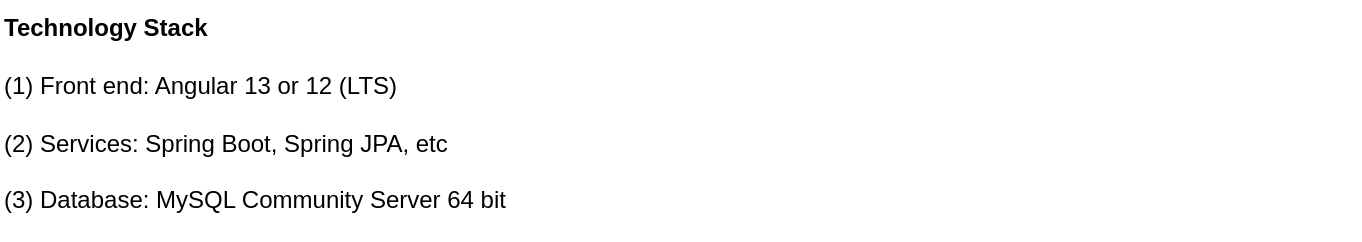 <mxfile version="19.0.3" type="device" pages="3"><diagram id="X2KAw7WczAuowRwWkpyS" name="techstack"><mxGraphModel dx="868" dy="553" grid="1" gridSize="10" guides="1" tooltips="1" connect="1" arrows="1" fold="1" page="1" pageScale="1" pageWidth="850" pageHeight="1100" math="0" shadow="0"><root><mxCell id="SvkpvF72k2gNn6OnYcbZ-0"/><mxCell id="SvkpvF72k2gNn6OnYcbZ-1" parent="SvkpvF72k2gNn6OnYcbZ-0"/><mxCell id="SvkpvF72k2gNn6OnYcbZ-2" value="&lt;b&gt;Technology Stack&lt;br&gt;&lt;/b&gt;&lt;br&gt;(1) Front end: Angular 13 or 12 (LTS)&lt;br&gt;&lt;br&gt;(2) Services: Spring Boot, Spring JPA, etc&lt;br&gt;&lt;br&gt;(3) Database: MySQL Community Server 64 bit" style="text;html=1;strokeColor=none;fillColor=none;align=left;verticalAlign=top;whiteSpace=wrap;rounded=0;" parent="SvkpvF72k2gNn6OnYcbZ-1" vertex="1"><mxGeometry x="80" y="80" width="680" height="120" as="geometry"/></mxCell></root></mxGraphModel></diagram><diagram id="OTBO64LGJD4Ty47heEUz" name="sitemap"><mxGraphModel dx="868" dy="553" grid="1" gridSize="10" guides="1" tooltips="1" connect="1" arrows="1" fold="1" page="1" pageScale="1" pageWidth="850" pageHeight="1100" math="0" shadow="0"><root><mxCell id="0"/><mxCell id="1" parent="0"/><mxCell id="w8A0v9dok_xMxmygj8H0-9" value="" style="edgeStyle=orthogonalEdgeStyle;rounded=0;orthogonalLoop=1;jettySize=auto;html=1;fontSize=10;entryX=0.5;entryY=0;entryDx=0;entryDy=0;" parent="1" source="w8A0v9dok_xMxmygj8H0-1" target="w8A0v9dok_xMxmygj8H0-5" edge="1"><mxGeometry relative="1" as="geometry"><mxPoint x="140" y="200" as="targetPoint"/></mxGeometry></mxCell><mxCell id="w8A0v9dok_xMxmygj8H0-1" value="Login &lt;br&gt;(User ID/Mobile #)" style="rounded=0;whiteSpace=wrap;html=1;" parent="1" vertex="1"><mxGeometry x="80" y="120" width="120" height="40" as="geometry"/></mxCell><mxCell id="w8A0v9dok_xMxmygj8H0-2" value="User ID/Email ID&lt;br style=&quot;font-size: 10px&quot;&gt;Password&lt;br&gt;Register (Link)&lt;br&gt;Legal Information (Link)" style="text;html=1;strokeColor=none;fillColor=none;align=left;verticalAlign=top;whiteSpace=wrap;rounded=0;fontSize=10;" parent="1" vertex="1"><mxGeometry x="200" y="120" width="160" height="50" as="geometry"/></mxCell><mxCell id="w8A0v9dok_xMxmygj8H0-11" value="" style="edgeStyle=orthogonalEdgeStyle;rounded=0;orthogonalLoop=1;jettySize=auto;html=1;fontSize=10;" parent="1" source="w8A0v9dok_xMxmygj8H0-5" target="w8A0v9dok_xMxmygj8H0-6" edge="1"><mxGeometry relative="1" as="geometry"/></mxCell><mxCell id="w8A0v9dok_xMxmygj8H0-5" value="Document Library" style="rounded=0;whiteSpace=wrap;html=1;" parent="1" vertex="1"><mxGeometry x="80" y="200" width="120" height="40" as="geometry"/></mxCell><mxCell id="w8A0v9dok_xMxmygj8H0-6" value="Edit Document" style="rounded=0;whiteSpace=wrap;html=1;" parent="1" vertex="1"><mxGeometry x="80" y="426" width="120" height="40" as="geometry"/></mxCell><mxCell id="w8A0v9dok_xMxmygj8H0-7" value="&lt;div&gt;Country&amp;nbsp;&lt;/div&gt;&lt;div&gt;Year&lt;/div&gt;&lt;div&gt;Program Code&lt;/div&gt;&lt;div&gt;Resource Type&lt;/div&gt;&lt;div&gt;Document Title&lt;/div&gt;&lt;div&gt;Category&lt;/div&gt;&lt;div&gt;Document&amp;nbsp;&lt;/div&gt;&lt;div&gt;Revision Date&lt;/div&gt;&lt;div&gt;Revision Status&lt;/div&gt;&lt;div&gt;Document Status&lt;/div&gt;&lt;div&gt;Task&lt;/div&gt;&lt;div&gt;Number of Rows&lt;/div&gt;&lt;div&gt;&lt;div&gt;&lt;br&gt;&lt;/div&gt;&lt;div&gt;&lt;div&gt;Sort next to header labels (link)&lt;/div&gt;&lt;div&gt;Edit Selected (link)&lt;/div&gt;&lt;div&gt;Add New (link)&lt;/div&gt;&lt;div&gt;Export (link)&lt;/div&gt;&lt;div&gt;Delete (link)&lt;/div&gt;&lt;/div&gt;&lt;/div&gt;" style="text;html=1;strokeColor=none;fillColor=none;align=left;verticalAlign=top;whiteSpace=wrap;rounded=0;fontSize=10;" parent="1" vertex="1"><mxGeometry x="200" y="200" width="160" height="220" as="geometry"/></mxCell><mxCell id="w8A0v9dok_xMxmygj8H0-8" value="&lt;div&gt;Country&amp;nbsp;&lt;/div&gt;&lt;div&gt;Section&lt;/div&gt;&lt;div&gt;Resource Type&lt;/div&gt;&lt;div&gt;Program Code&lt;/div&gt;&lt;div&gt;Category&lt;/div&gt;&lt;div&gt;Document Title&lt;/div&gt;&lt;div&gt;Attachment&amp;nbsp;&lt;/div&gt;&lt;div&gt;Brief Description&lt;/div&gt;&lt;div&gt;Year&lt;/div&gt;&lt;div&gt;Revision Date&lt;/div&gt;&lt;div&gt;Document Status&lt;/div&gt;&lt;div&gt;Review Status&lt;/div&gt;&lt;div&gt;&lt;br&gt;&lt;/div&gt;&lt;div&gt;&lt;div&gt;Save (link)&lt;/div&gt;&lt;div&gt;Cancel (link)&lt;/div&gt;&lt;div&gt;Select File (link)&lt;/div&gt;&lt;div&gt;Clear (link)&lt;/div&gt;&lt;/div&gt;" style="text;html=1;strokeColor=none;fillColor=none;align=left;verticalAlign=top;whiteSpace=wrap;rounded=0;fontSize=10;" parent="1" vertex="1"><mxGeometry x="200" y="426" width="160" height="210" as="geometry"/></mxCell><mxCell id="w8A0v9dok_xMxmygj8H0-14" value="New Document" style="rounded=0;whiteSpace=wrap;html=1;" parent="1" vertex="1"><mxGeometry x="360" y="200" width="120" height="40" as="geometry"/></mxCell><mxCell id="w8A0v9dok_xMxmygj8H0-19" value="&lt;div&gt;Country&amp;nbsp;&lt;/div&gt;&lt;div&gt;Section&lt;/div&gt;&lt;div&gt;Resource Type&lt;/div&gt;&lt;div&gt;Program Code&lt;/div&gt;&lt;div&gt;Category&lt;/div&gt;&lt;div&gt;Document Title&lt;/div&gt;&lt;div&gt;Attachment&amp;nbsp;&lt;/div&gt;&lt;div&gt;Brief Description&lt;/div&gt;&lt;div&gt;Year&lt;/div&gt;&lt;div&gt;Revision Date&lt;/div&gt;&lt;div&gt;Document Status&lt;/div&gt;&lt;div&gt;Review Status&lt;/div&gt;&lt;div&gt;&lt;br&gt;&lt;/div&gt;&lt;div&gt;&lt;div&gt;Save (link)&lt;/div&gt;&lt;div&gt;Cancel (link)&lt;/div&gt;&lt;div&gt;Select File (link)&lt;/div&gt;&lt;div&gt;Clear (link)&lt;/div&gt;&lt;/div&gt;" style="text;html=1;strokeColor=none;fillColor=none;align=left;verticalAlign=top;whiteSpace=wrap;rounded=0;fontSize=10;" parent="1" vertex="1"><mxGeometry x="480" y="200" width="160" height="210" as="geometry"/></mxCell><mxCell id="mT0kyvxQZw_SOe-GI3-_-1" value="" style="edgeStyle=segmentEdgeStyle;endArrow=classic;html=1;exitX=0.75;exitY=0;exitDx=0;exitDy=0;entryX=0.5;entryY=0;entryDx=0;entryDy=0;" parent="1" source="w8A0v9dok_xMxmygj8H0-5" target="w8A0v9dok_xMxmygj8H0-14" edge="1"><mxGeometry width="50" height="50" relative="1" as="geometry"><mxPoint x="170" y="200" as="sourcePoint"/><mxPoint x="700" y="250" as="targetPoint"/><Array as="points"><mxPoint x="170" y="180"/><mxPoint x="420" y="180"/></Array></mxGeometry></mxCell><mxCell id="wi5lFe9yB5moyrvlbSeQ-1" value="Sitemap (with field/links)" style="text;html=1;strokeColor=none;fillColor=none;align=center;verticalAlign=middle;whiteSpace=wrap;rounded=0;fontStyle=1" parent="1" vertex="1"><mxGeometry x="80" y="70" width="710" height="20" as="geometry"/></mxCell><mxCell id="Vn3A9CBLrmsN27zv5fcK-1" value="Delete Document" style="rounded=0;whiteSpace=wrap;html=1;" parent="1" vertex="1"><mxGeometry x="600" y="200" width="120" height="40" as="geometry"/></mxCell><mxCell id="Vn3A9CBLrmsN27zv5fcK-2" value="" style="edgeStyle=elbowEdgeStyle;elbow=horizontal;endArrow=classic;html=1;rounded=0;exitX=0.75;exitY=0;exitDx=0;exitDy=0;entryX=0.5;entryY=0;entryDx=0;entryDy=0;" parent="1" source="w8A0v9dok_xMxmygj8H0-5" target="Vn3A9CBLrmsN27zv5fcK-1" edge="1"><mxGeometry width="50" height="50" relative="1" as="geometry"><mxPoint x="690" y="430" as="sourcePoint"/><mxPoint x="740" y="380" as="targetPoint"/><Array as="points"><mxPoint x="480" y="180"/></Array></mxGeometry></mxCell><mxCell id="Vn3A9CBLrmsN27zv5fcK-4" value="Edit Multiple Document" style="rounded=0;whiteSpace=wrap;html=1;" parent="1" vertex="1"><mxGeometry x="360" y="441" width="120" height="40" as="geometry"/></mxCell><mxCell id="Vn3A9CBLrmsN27zv5fcK-6" value="" style="edgeStyle=segmentEdgeStyle;endArrow=classic;html=1;exitX=0.75;exitY=1;exitDx=0;exitDy=0;entryX=0.5;entryY=0;entryDx=0;entryDy=0;" parent="1" source="w8A0v9dok_xMxmygj8H0-5" target="Vn3A9CBLrmsN27zv5fcK-4" edge="1"><mxGeometry width="50" height="50" relative="1" as="geometry"><mxPoint x="180" y="210" as="sourcePoint"/><mxPoint x="450" y="400" as="targetPoint"/><Array as="points"><mxPoint x="170" y="340"/><mxPoint x="420" y="340"/></Array></mxGeometry></mxCell><mxCell id="Vn3A9CBLrmsN27zv5fcK-7" value="&lt;div&gt;Country&amp;nbsp;&lt;/div&gt;&lt;div&gt;Section&lt;/div&gt;&lt;div&gt;Resource Type&lt;/div&gt;&lt;div&gt;Year&lt;/div&gt;&lt;div&gt;Category&lt;/div&gt;&lt;div&gt;Review Status&lt;/div&gt;&lt;div&gt;&lt;br&gt;&lt;/div&gt;&lt;div&gt;Save (link)&lt;/div&gt;&lt;div&gt;Cancel (link)&lt;/div&gt;&lt;div&gt;Select File (link)&lt;/div&gt;&lt;div&gt;Clear (link)&lt;/div&gt;&lt;div&gt;&lt;br&gt;&lt;/div&gt;" style="text;html=1;strokeColor=none;fillColor=none;align=left;verticalAlign=top;whiteSpace=wrap;rounded=0;fontSize=10;" parent="1" vertex="1"><mxGeometry x="480" y="441" width="160" height="139" as="geometry"/></mxCell><mxCell id="Vn3A9CBLrmsN27zv5fcK-8" value="Confirmation (link)" style="text;html=1;strokeColor=none;fillColor=none;align=left;verticalAlign=top;whiteSpace=wrap;rounded=0;fontSize=10;" parent="1" vertex="1"><mxGeometry x="720" y="200" width="80" height="20" as="geometry"/></mxCell></root></mxGraphModel></diagram><diagram id="H7DD9Ly5qRQUKgm4bMmu" name="datamodel"><mxGraphModel dx="868" dy="553" grid="1" gridSize="10" guides="1" tooltips="1" connect="1" arrows="1" fold="1" page="1" pageScale="1" pageWidth="850" pageHeight="1100" math="0" shadow="0"><root><mxCell id="bjEqa2_CQFjDmkO-_ui0-0"/><mxCell id="bjEqa2_CQFjDmkO-_ui0-1" parent="bjEqa2_CQFjDmkO-_ui0-0"/><mxCell id="Ctx_lu-AOmyhwTDiLEmL-22" value="&lt;div style=&quot;box-sizing: border-box ; width: 100% ; background: #e4e4e4 ; padding: 2px&quot;&gt;document&lt;/div&gt;&lt;table style=&quot;width: 100% ; font-size: 1em&quot; cellpadding=&quot;2&quot; cellspacing=&quot;0&quot;&gt;&lt;tbody&gt;&lt;tr&gt;&lt;td&gt;PK&lt;/td&gt;&lt;td&gt;id&lt;/td&gt;&lt;td&gt;Unique&lt;/td&gt;&lt;td&gt;int&lt;/td&gt;&lt;/tr&gt;&lt;tr&gt;&lt;td&gt;FK&lt;/td&gt;&lt;td&gt;userId&lt;/td&gt;&lt;td&gt;Unique&lt;/td&gt;&lt;td&gt;int&lt;/td&gt;&lt;/tr&gt;&lt;tr&gt;&lt;td&gt;&lt;br&gt;&lt;/td&gt;&lt;td&gt;country&amp;nbsp;&lt;br&gt;&lt;/td&gt;&lt;td&gt;Not Null&lt;br&gt;&lt;/td&gt;&lt;td&gt;&lt;/td&gt;&lt;/tr&gt;&lt;tr&gt;&lt;td&gt;&lt;/td&gt;&lt;td&gt;year&lt;/td&gt;&lt;td&gt;Not Null&lt;br&gt;&lt;/td&gt;&lt;td&gt;&lt;br&gt;&lt;/td&gt;&lt;/tr&gt;&lt;tr&gt;&lt;td&gt;&lt;br&gt;&lt;/td&gt;&lt;td&gt;programCode&lt;br&gt;&lt;/td&gt;&lt;td&gt;Not Null&lt;br&gt;&lt;/td&gt;&lt;td&gt;&lt;br&gt;&lt;/td&gt;&lt;/tr&gt;&lt;tr&gt;&lt;td&gt;&lt;br&gt;&lt;/td&gt;&lt;td&gt;resourceType&lt;br&gt;&lt;/td&gt;&lt;td&gt;Not Null&lt;br&gt;&lt;/td&gt;&lt;td&gt;&lt;br&gt;&lt;/td&gt;&lt;/tr&gt;&lt;tr&gt;&lt;td&gt;&lt;br&gt;&lt;/td&gt;&lt;td&gt;documentTitle&lt;/td&gt;&lt;td&gt;Not Null&lt;/td&gt;&lt;td&gt;&lt;/td&gt;&lt;/tr&gt;&lt;tr&gt;&lt;td&gt;&lt;br&gt;&lt;/td&gt;&lt;td&gt;category&lt;br&gt;&lt;/td&gt;&lt;td&gt;Not Null&lt;br&gt;&lt;/td&gt;&lt;td&gt;&lt;br&gt;&lt;/td&gt;&lt;/tr&gt;&lt;tr&gt;&lt;td&gt;&lt;br&gt;&lt;/td&gt;&lt;td&gt;cocument&amp;nbsp;&lt;br&gt;&lt;/td&gt;&lt;td&gt;Not Null&lt;br&gt;&lt;/td&gt;&lt;td&gt;&lt;br&gt;&lt;/td&gt;&lt;/tr&gt;&lt;tr&gt;&lt;td&gt;&lt;br&gt;&lt;/td&gt;&lt;td&gt;revisionDate&lt;br&gt;&lt;/td&gt;&lt;td&gt;Not Null&lt;br&gt;&lt;/td&gt;&lt;td&gt;&lt;br&gt;&lt;/td&gt;&lt;/tr&gt;&lt;tr&gt;&lt;td&gt;&lt;br&gt;&lt;/td&gt;&lt;td&gt;revisionStatus&lt;br&gt;&lt;/td&gt;&lt;td&gt;Not Null&lt;br&gt;&lt;/td&gt;&lt;td&gt;&lt;br&gt;&lt;/td&gt;&lt;/tr&gt;&lt;tr&gt;&lt;td&gt;&lt;br&gt;&lt;/td&gt;&lt;td&gt;documentStatus&lt;br&gt;&lt;/td&gt;&lt;td&gt;&lt;br&gt;&lt;/td&gt;&lt;td&gt;&lt;br&gt;&lt;/td&gt;&lt;/tr&gt;&lt;tr&gt;&lt;td&gt;&lt;br&gt;&lt;/td&gt;&lt;td&gt;task&lt;br&gt;&lt;/td&gt;&lt;td&gt;&lt;br&gt;&lt;/td&gt;&lt;td&gt;&lt;br&gt;&lt;/td&gt;&lt;/tr&gt;&lt;tr&gt;&lt;td&gt;&lt;br&gt;&lt;/td&gt;&lt;td&gt;numberOfRows&lt;br&gt;&lt;/td&gt;&lt;td&gt;&lt;br&gt;&lt;/td&gt;&lt;td&gt;&lt;br&gt;&lt;/td&gt;&lt;/tr&gt;&lt;tr&gt;&lt;td&gt;&lt;br&gt;&lt;/td&gt;&lt;td&gt;reviewStatus&lt;br&gt;&lt;/td&gt;&lt;td&gt;&lt;br&gt;&lt;/td&gt;&lt;td&gt;&lt;br&gt;&lt;/td&gt;&lt;/tr&gt;&lt;tr&gt;&lt;td&gt;&lt;br&gt;&lt;/td&gt;&lt;td&gt;section&lt;br&gt;&lt;/td&gt;&lt;td&gt;&lt;br&gt;&lt;/td&gt;&lt;td&gt;&lt;br&gt;&lt;/td&gt;&lt;/tr&gt;&lt;tr&gt;&lt;td&gt;&lt;br&gt;&lt;/td&gt;&lt;td&gt;description&lt;br&gt;&lt;/td&gt;&lt;td&gt;&lt;br&gt;&lt;/td&gt;&lt;td&gt;&lt;br&gt;&lt;/td&gt;&lt;/tr&gt;&lt;/tbody&gt;&lt;/table&gt;" style="verticalAlign=top;align=left;overflow=fill;html=1;" parent="bjEqa2_CQFjDmkO-_ui0-1" vertex="1"><mxGeometry x="81" y="118" width="240" height="322" as="geometry"/></mxCell><mxCell id="A2ue6KdiBXd4TyCHnwiS-0" value="&lt;div style=&quot;box-sizing: border-box ; width: 100% ; background: #e4e4e4 ; padding: 2px&quot;&gt;user&lt;/div&gt;&lt;table style=&quot;width: 100% ; font-size: 1em&quot; cellpadding=&quot;2&quot; cellspacing=&quot;0&quot;&gt;&lt;tbody&gt;&lt;tr&gt;&lt;td&gt;PK&lt;/td&gt;&lt;td&gt;id&lt;/td&gt;&lt;td&gt;Unique&lt;/td&gt;&lt;td&gt;int&lt;/td&gt;&lt;/tr&gt;&lt;tr&gt;&lt;td&gt;FK&lt;/td&gt;&lt;td&gt;roleID&lt;/td&gt;&lt;td&gt;Not Null&lt;/td&gt;&lt;td&gt;int&lt;/td&gt;&lt;/tr&gt;&lt;tr&gt;&lt;td&gt;&lt;/td&gt;&lt;td&gt;mailId&lt;/td&gt;&lt;td&gt;Not Null&lt;/td&gt;&lt;td&gt;varchar(16)&lt;/td&gt;&lt;/tr&gt;&lt;tr&gt;&lt;td&gt;&lt;br&gt;&lt;/td&gt;&lt;td&gt;firstName&lt;/td&gt;&lt;td&gt;Unique&lt;/td&gt;&lt;td&gt;int&lt;/td&gt;&lt;/tr&gt;&lt;tr&gt;&lt;td&gt;&lt;br&gt;&lt;/td&gt;&lt;td&gt;lastName&lt;/td&gt;&lt;td&gt;Not Null&lt;/td&gt;&lt;td&gt;int&lt;/td&gt;&lt;/tr&gt;&lt;tr&gt;&lt;td&gt;&lt;br&gt;&lt;/td&gt;&lt;td&gt;middleInitial&lt;/td&gt;&lt;td&gt;Not Null&lt;/td&gt;&lt;td&gt;float&lt;/td&gt;&lt;/tr&gt;&lt;tr&gt;&lt;td&gt;&lt;br&gt;&lt;/td&gt;&lt;td&gt;createdAt&lt;/td&gt;&lt;td&gt;&lt;br&gt;&lt;/td&gt;&lt;td&gt;&lt;br&gt;&lt;/td&gt;&lt;/tr&gt;&lt;tr&gt;&lt;td&gt;&lt;br&gt;&lt;/td&gt;&lt;td&gt;updatedAt&lt;/td&gt;&lt;td&gt;&lt;br&gt;&lt;/td&gt;&lt;td&gt;&lt;br&gt;&lt;/td&gt;&lt;/tr&gt;&lt;tr&gt;&lt;td&gt;&lt;br&gt;&lt;/td&gt;&lt;td&gt;createdBy&lt;/td&gt;&lt;td&gt;&lt;br&gt;&lt;/td&gt;&lt;td&gt;&lt;br&gt;&lt;/td&gt;&lt;/tr&gt;&lt;tr&gt;&lt;td&gt;&lt;br&gt;&lt;/td&gt;&lt;td&gt;updatedBy&lt;/td&gt;&lt;td&gt;&lt;br&gt;&lt;/td&gt;&lt;td&gt;&lt;br&gt;&lt;/td&gt;&lt;/tr&gt;&lt;/tbody&gt;&lt;/table&gt;" style="verticalAlign=top;align=left;overflow=fill;html=1;" parent="bjEqa2_CQFjDmkO-_ui0-1" vertex="1"><mxGeometry x="400" y="118" width="240" height="202" as="geometry"/></mxCell><mxCell id="A2ue6KdiBXd4TyCHnwiS-1" value="&lt;div style=&quot;box-sizing: border-box ; width: 100% ; background: #e4e4e4 ; padding: 2px&quot;&gt;role&lt;/div&gt;&lt;table style=&quot;width: 100% ; font-size: 1em&quot; cellpadding=&quot;2&quot; cellspacing=&quot;0&quot;&gt;&lt;tbody&gt;&lt;tr&gt;&lt;td&gt;PK&lt;/td&gt;&lt;td&gt;id&lt;/td&gt;&lt;td&gt;Unique&lt;/td&gt;&lt;td&gt;int&lt;/td&gt;&lt;/tr&gt;&lt;tr&gt;&lt;td&gt;&lt;/td&gt;&lt;td&gt;title&lt;/td&gt;&lt;td&gt;Not Null&lt;/td&gt;&lt;td&gt;varchar(256)&lt;/td&gt;&lt;/tr&gt;&lt;tr&gt;&lt;td&gt;&lt;br&gt;&lt;/td&gt;&lt;td&gt;description&lt;/td&gt;&lt;td&gt;Unique&lt;/td&gt;&lt;td&gt;varchar(256)&lt;/td&gt;&lt;/tr&gt;&lt;tr&gt;&lt;td&gt;&lt;br&gt;&lt;/td&gt;&lt;td&gt;active&lt;/td&gt;&lt;td&gt;Not Null&lt;/td&gt;&lt;td&gt;varchar(256)&lt;/td&gt;&lt;/tr&gt;&lt;tr&gt;&lt;td&gt;&lt;br&gt;&lt;/td&gt;&lt;td&gt;createdAt&lt;/td&gt;&lt;td&gt;Not Null&lt;/td&gt;&lt;td&gt;varchar(256)&lt;/td&gt;&lt;/tr&gt;&lt;tr&gt;&lt;td&gt;&lt;br&gt;&lt;/td&gt;&lt;td&gt;updatedAt&lt;/td&gt;&lt;td&gt;Not Null&lt;/td&gt;&lt;td&gt;int&lt;/td&gt;&lt;/tr&gt;&lt;tr&gt;&lt;td&gt;&lt;br&gt;&lt;/td&gt;&lt;td&gt;createdBy&lt;/td&gt;&lt;td&gt;&lt;br&gt;&lt;/td&gt;&lt;td&gt;&lt;br&gt;&lt;/td&gt;&lt;/tr&gt;&lt;tr&gt;&lt;td&gt;&lt;br&gt;&lt;/td&gt;&lt;td&gt;updatedBy&lt;/td&gt;&lt;td&gt;&lt;br&gt;&lt;/td&gt;&lt;td&gt;&lt;br&gt;&lt;/td&gt;&lt;/tr&gt;&lt;/tbody&gt;&lt;/table&gt;" style="verticalAlign=top;align=left;overflow=fill;html=1;" parent="bjEqa2_CQFjDmkO-_ui0-1" vertex="1"><mxGeometry x="81" y="480" width="240" height="160" as="geometry"/></mxCell><mxCell id="A2ue6KdiBXd4TyCHnwiS-10" value="Data Model" style="text;html=1;strokeColor=none;fillColor=none;align=center;verticalAlign=middle;whiteSpace=wrap;rounded=0;fontStyle=1" parent="bjEqa2_CQFjDmkO-_ui0-1" vertex="1"><mxGeometry x="80" y="40" width="560" height="20" as="geometry"/></mxCell><mxCell id="dXo5-GRtrI7tTCLasD6c-0" value="" style="edgeStyle=entityRelationEdgeStyle;fontSize=12;html=1;endArrow=ERoneToMany;rounded=0;exitX=0.004;exitY=0.124;exitDx=0;exitDy=0;exitPerimeter=0;entryX=0.996;entryY=0.125;entryDx=0;entryDy=0;entryPerimeter=0;" parent="bjEqa2_CQFjDmkO-_ui0-1" source="A2ue6KdiBXd4TyCHnwiS-0" target="Ctx_lu-AOmyhwTDiLEmL-22" edge="1"><mxGeometry width="100" height="100" relative="1" as="geometry"><mxPoint x="409.04" y="414.03" as="sourcePoint"/><mxPoint x="331" y="522.5" as="targetPoint"/></mxGeometry></mxCell><mxCell id="dXo5-GRtrI7tTCLasD6c-1" value="" style="edgeStyle=entityRelationEdgeStyle;fontSize=12;html=1;endArrow=ERzeroToMany;startArrow=ERmandOne;rounded=0;entryX=-0.012;entryY=0.338;entryDx=0;entryDy=0;entryPerimeter=0;exitX=1.004;exitY=0.15;exitDx=0;exitDy=0;exitPerimeter=0;" parent="bjEqa2_CQFjDmkO-_ui0-1" source="A2ue6KdiBXd4TyCHnwiS-1" target="A2ue6KdiBXd4TyCHnwiS-0" edge="1"><mxGeometry width="100" height="100" relative="1" as="geometry"><mxPoint x="170" y="670" as="sourcePoint"/><mxPoint x="270" y="570" as="targetPoint"/></mxGeometry></mxCell><mxCell id="dXo5-GRtrI7tTCLasD6c-3" value="&lt;div style=&quot;box-sizing: border-box ; width: 100% ; background: #e4e4e4 ; padding: 2px&quot;&gt;permission&lt;/div&gt;&lt;table style=&quot;width: 100% ; font-size: 1em&quot; cellpadding=&quot;2&quot; cellspacing=&quot;0&quot;&gt;&lt;tbody&gt;&lt;tr&gt;&lt;td&gt;PK&lt;/td&gt;&lt;td&gt;id&lt;/td&gt;&lt;td&gt;Unique&lt;/td&gt;&lt;td&gt;int&lt;/td&gt;&lt;/tr&gt;&lt;tr&gt;&lt;td&gt;&lt;/td&gt;&lt;td&gt;title&lt;/td&gt;&lt;td&gt;Not Null&lt;/td&gt;&lt;td&gt;varchar(256)&lt;/td&gt;&lt;/tr&gt;&lt;tr&gt;&lt;td&gt;&lt;br&gt;&lt;/td&gt;&lt;td&gt;description&lt;/td&gt;&lt;td&gt;Unique&lt;/td&gt;&lt;td&gt;varchar(256)&lt;/td&gt;&lt;/tr&gt;&lt;tr&gt;&lt;td&gt;&lt;br&gt;&lt;/td&gt;&lt;td&gt;active&lt;/td&gt;&lt;td&gt;Not Null&lt;/td&gt;&lt;td&gt;varchar(256)&lt;/td&gt;&lt;/tr&gt;&lt;tr&gt;&lt;td&gt;&lt;br&gt;&lt;/td&gt;&lt;td&gt;createdAt&lt;/td&gt;&lt;td&gt;Not Null&lt;/td&gt;&lt;td&gt;varchar(256)&lt;/td&gt;&lt;/tr&gt;&lt;tr&gt;&lt;td&gt;&lt;br&gt;&lt;/td&gt;&lt;td&gt;updatedAt&lt;/td&gt;&lt;td&gt;Not Null&lt;/td&gt;&lt;td&gt;int&lt;/td&gt;&lt;/tr&gt;&lt;tr&gt;&lt;td&gt;&lt;br&gt;&lt;/td&gt;&lt;td&gt;createdBy&lt;/td&gt;&lt;td&gt;&lt;br&gt;&lt;/td&gt;&lt;td&gt;&lt;br&gt;&lt;/td&gt;&lt;/tr&gt;&lt;tr&gt;&lt;td&gt;&lt;br&gt;&lt;/td&gt;&lt;td&gt;updatedBy&lt;/td&gt;&lt;td&gt;&lt;br&gt;&lt;/td&gt;&lt;td&gt;&lt;br&gt;&lt;/td&gt;&lt;/tr&gt;&lt;/tbody&gt;&lt;/table&gt;" style="verticalAlign=top;align=left;overflow=fill;html=1;" parent="bjEqa2_CQFjDmkO-_ui0-1" vertex="1"><mxGeometry x="81" y="680" width="240" height="160" as="geometry"/></mxCell><mxCell id="dXo5-GRtrI7tTCLasD6c-4" value="&lt;div style=&quot;box-sizing: border-box ; width: 100% ; background: #e4e4e4 ; padding: 2px&quot;&gt;role_permission&lt;/div&gt;&lt;table style=&quot;width: 100% ; font-size: 1em&quot; cellpadding=&quot;2&quot; cellspacing=&quot;0&quot;&gt;&lt;tbody&gt;&lt;tr&gt;&lt;td&gt;FK&lt;/td&gt;&lt;td&gt;roleId&lt;/td&gt;&lt;td&gt;Unique&lt;/td&gt;&lt;td&gt;int&lt;/td&gt;&lt;/tr&gt;&lt;tr&gt;&lt;td&gt;FK&lt;/td&gt;&lt;td&gt;permisssionID&lt;/td&gt;&lt;td&gt;Not Null&lt;/td&gt;&lt;td&gt;varchar(256)&lt;/td&gt;&lt;/tr&gt;&lt;tr&gt;&lt;td&gt;&lt;br&gt;&lt;/td&gt;&lt;td&gt;createdAt&lt;/td&gt;&lt;td&gt;Not Null&lt;/td&gt;&lt;td&gt;varchar(256)&lt;/td&gt;&lt;/tr&gt;&lt;tr&gt;&lt;td&gt;&lt;br&gt;&lt;/td&gt;&lt;td&gt;updatedAt&lt;/td&gt;&lt;td&gt;Not Null&lt;/td&gt;&lt;td&gt;int&lt;/td&gt;&lt;/tr&gt;&lt;tr&gt;&lt;td&gt;&lt;br&gt;&lt;/td&gt;&lt;td&gt;createdBy&lt;/td&gt;&lt;td&gt;&lt;br&gt;&lt;/td&gt;&lt;td&gt;&lt;br&gt;&lt;/td&gt;&lt;/tr&gt;&lt;tr&gt;&lt;td&gt;&lt;br&gt;&lt;/td&gt;&lt;td&gt;updatedBy&lt;/td&gt;&lt;td&gt;&lt;br&gt;&lt;/td&gt;&lt;td&gt;&lt;br&gt;&lt;/td&gt;&lt;/tr&gt;&lt;/tbody&gt;&lt;/table&gt;" style="verticalAlign=top;align=left;overflow=fill;html=1;" parent="bjEqa2_CQFjDmkO-_ui0-1" vertex="1"><mxGeometry x="400" y="560" width="240" height="130" as="geometry"/></mxCell><mxCell id="dXo5-GRtrI7tTCLasD6c-5" value="" style="edgeStyle=entityRelationEdgeStyle;fontSize=12;html=1;endArrow=ERzeroToMany;startArrow=ERmandOne;rounded=0;entryX=-0.017;entryY=0.338;entryDx=0;entryDy=0;entryPerimeter=0;exitX=1.008;exitY=0.194;exitDx=0;exitDy=0;exitPerimeter=0;" parent="bjEqa2_CQFjDmkO-_ui0-1" source="dXo5-GRtrI7tTCLasD6c-3" target="dXo5-GRtrI7tTCLasD6c-4" edge="1"><mxGeometry width="100" height="100" relative="1" as="geometry"><mxPoint x="331.96" y="514" as="sourcePoint"/><mxPoint x="407.12" y="196.276" as="targetPoint"/></mxGeometry></mxCell><mxCell id="dXo5-GRtrI7tTCLasD6c-6" value="" style="edgeStyle=entityRelationEdgeStyle;fontSize=12;html=1;endArrow=ERzeroToMany;startArrow=ERmandOne;rounded=0;entryX=-0.017;entryY=0.2;entryDx=0;entryDy=0;entryPerimeter=0;exitX=1;exitY=0.25;exitDx=0;exitDy=0;" parent="bjEqa2_CQFjDmkO-_ui0-1" source="A2ue6KdiBXd4TyCHnwiS-1" target="dXo5-GRtrI7tTCLasD6c-4" edge="1"><mxGeometry width="100" height="100" relative="1" as="geometry"><mxPoint x="389.0" y="544" as="sourcePoint"/><mxPoint x="462.0" y="556.9" as="targetPoint"/></mxGeometry></mxCell></root></mxGraphModel></diagram></mxfile>